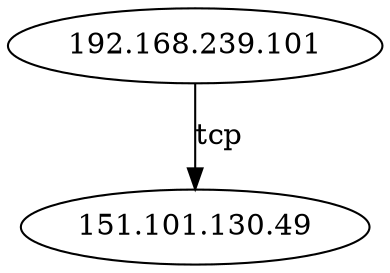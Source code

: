 digraph ZeekTraffic {
  "151.101.130.49" [degree=1, in_degree=1, out_degree=0, activity_score=0.10, total_connections=1];
  "192.168.239.101" [degree=1, in_degree=0, out_degree=1, activity_score=0.10, total_connections=1];
  "192.168.239.101" -> "151.101.130.49" [label="tcp", resp_ip_bytes="8195", orig_ip_bytes="1632", protocol="tcp", orig_pkts="21", timestamp="1747729700.168650", local_resp="false", src_port="39742", service="ssl", dst_port="443", conn_state="SF", resp_bytes="7351", local_orig="true", history="ShADadFfR", orig_bytes="772", resp_pkts="21"];
}
